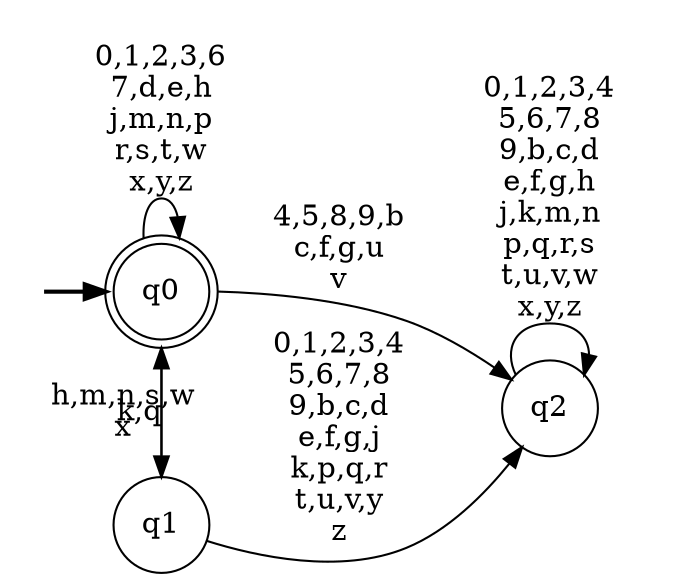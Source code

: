 digraph BlueStar {
__start0 [style = invis, shape = none, label = "", width = 0, height = 0];

rankdir=LR;
size="8,5";

s0 [style="rounded,filled", color="black", fillcolor="white" shape="doublecircle", label="q0"];
s1 [style="filled", color="black", fillcolor="white" shape="circle", label="q1"];
s2 [style="filled", color="black", fillcolor="white" shape="circle", label="q2"];
subgraph cluster_main { 
	graph [pad=".75", ranksep="0.15", nodesep="0.15"];
	 style=invis; 
	__start0 -> s0 [penwidth=2];
}
s0 -> s0 [label="0,1,2,3,6\n7,d,e,h\nj,m,n,p\nr,s,t,w\nx,y,z"];
s0 -> s1 [label="k,q"];
s0 -> s2 [label="4,5,8,9,b\nc,f,g,u\nv"];
s1 -> s0 [label="h,m,n,s,w\nx"];
s1 -> s2 [label="0,1,2,3,4\n5,6,7,8\n9,b,c,d\ne,f,g,j\nk,p,q,r\nt,u,v,y\nz"];
s2 -> s2 [label="0,1,2,3,4\n5,6,7,8\n9,b,c,d\ne,f,g,h\nj,k,m,n\np,q,r,s\nt,u,v,w\nx,y,z"];

}